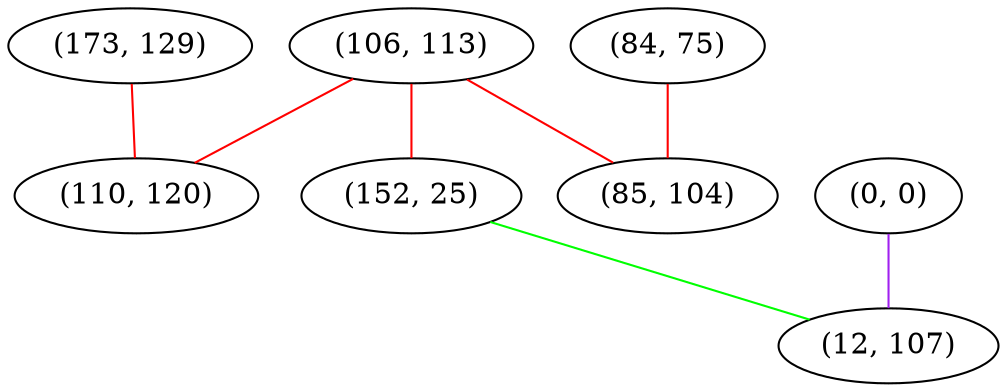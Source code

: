 graph "" {
"(173, 129)";
"(0, 0)";
"(106, 113)";
"(110, 120)";
"(84, 75)";
"(152, 25)";
"(85, 104)";
"(12, 107)";
"(173, 129)" -- "(110, 120)"  [color=red, key=0, weight=1];
"(0, 0)" -- "(12, 107)"  [color=purple, key=0, weight=4];
"(106, 113)" -- "(152, 25)"  [color=red, key=0, weight=1];
"(106, 113)" -- "(110, 120)"  [color=red, key=0, weight=1];
"(106, 113)" -- "(85, 104)"  [color=red, key=0, weight=1];
"(84, 75)" -- "(85, 104)"  [color=red, key=0, weight=1];
"(152, 25)" -- "(12, 107)"  [color=green, key=0, weight=2];
}
